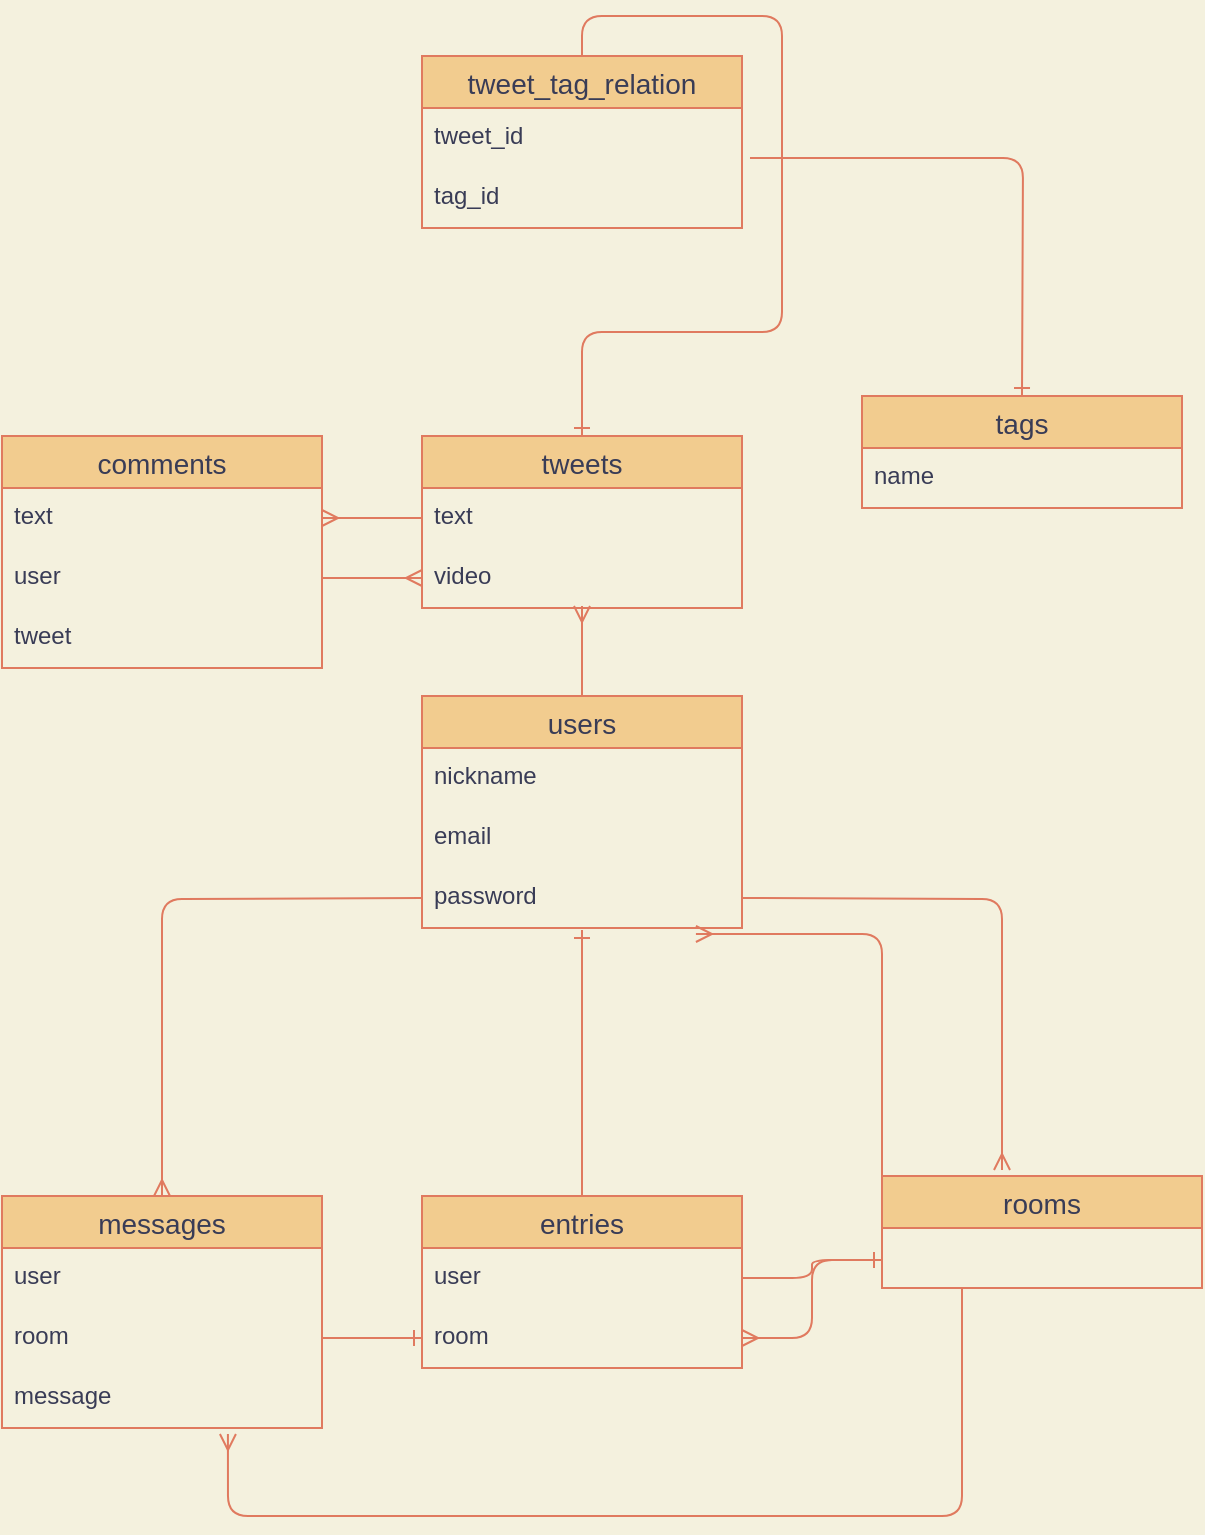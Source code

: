 <mxfile version="13.10.0" type="embed">
    <diagram id="ZV3z167ht5_2KyBXgpMY" name="ページ1">
        <mxGraphModel dx="189" dy="526" grid="1" gridSize="10" guides="1" tooltips="1" connect="1" arrows="1" fold="1" page="1" pageScale="1" pageWidth="827" pageHeight="1169" background="#F4F1DE" math="0" shadow="0">
            <root>
                <mxCell id="0"/>
                <mxCell id="1" parent="0"/>
                <mxCell id="67" style="edgeStyle=orthogonalEdgeStyle;curved=0;rounded=1;sketch=0;orthogonalLoop=1;jettySize=auto;html=1;exitX=0.5;exitY=0;exitDx=0;exitDy=0;entryX=0.5;entryY=0.967;entryDx=0;entryDy=0;entryPerimeter=0;strokeColor=#E07A5F;fillColor=#F2CC8F;fontColor=#393C56;endArrow=ERmany;endFill=0;labelBackgroundColor=#F4F1DE;" edge="1" parent="1" source="15" target="35">
                    <mxGeometry relative="1" as="geometry"/>
                </mxCell>
                <mxCell id="15" value="users" style="swimlane;fontStyle=0;childLayout=stackLayout;horizontal=1;startSize=26;horizontalStack=0;resizeParent=1;resizeParentMax=0;resizeLast=0;collapsible=1;marginBottom=0;align=center;fontSize=14;fillColor=#F2CC8F;strokeColor=#E07A5F;fontColor=#393C56;" parent="1" vertex="1">
                    <mxGeometry x="320" y="510" width="160" height="116" as="geometry"/>
                </mxCell>
                <mxCell id="16" value="nickname" style="text;strokeColor=none;fillColor=none;spacingLeft=4;spacingRight=4;overflow=hidden;rotatable=0;points=[[0,0.5],[1,0.5]];portConstraint=eastwest;fontSize=12;fontColor=#393C56;" parent="15" vertex="1">
                    <mxGeometry y="26" width="160" height="30" as="geometry"/>
                </mxCell>
                <mxCell id="17" value="email" style="text;strokeColor=none;fillColor=none;spacingLeft=4;spacingRight=4;overflow=hidden;rotatable=0;points=[[0,0.5],[1,0.5]];portConstraint=eastwest;fontSize=12;fontColor=#393C56;" parent="15" vertex="1">
                    <mxGeometry y="56" width="160" height="30" as="geometry"/>
                </mxCell>
                <mxCell id="18" value="password" style="text;strokeColor=none;fillColor=none;spacingLeft=4;spacingRight=4;overflow=hidden;rotatable=0;points=[[0,0.5],[1,0.5]];portConstraint=eastwest;fontSize=12;fontColor=#393C56;" parent="15" vertex="1">
                    <mxGeometry y="86" width="160" height="30" as="geometry"/>
                </mxCell>
                <mxCell id="33" value="tweets" style="swimlane;fontStyle=0;childLayout=stackLayout;horizontal=1;startSize=26;horizontalStack=0;resizeParent=1;resizeParentMax=0;resizeLast=0;collapsible=1;marginBottom=0;align=center;fontSize=14;fillColor=#F2CC8F;strokeColor=#E07A5F;fontColor=#393C56;" parent="1" vertex="1">
                    <mxGeometry x="320" y="380" width="160" height="86" as="geometry"/>
                </mxCell>
                <mxCell id="34" value="text" style="text;strokeColor=none;fillColor=none;spacingLeft=4;spacingRight=4;overflow=hidden;rotatable=0;points=[[0,0.5],[1,0.5]];portConstraint=eastwest;fontSize=12;fontColor=#393C56;" parent="33" vertex="1">
                    <mxGeometry y="26" width="160" height="30" as="geometry"/>
                </mxCell>
                <mxCell id="35" value="video" style="text;strokeColor=none;fillColor=none;spacingLeft=4;spacingRight=4;overflow=hidden;rotatable=0;points=[[0,0.5],[1,0.5]];portConstraint=eastwest;fontSize=12;fontColor=#393C56;" parent="33" vertex="1">
                    <mxGeometry y="56" width="160" height="30" as="geometry"/>
                </mxCell>
                <mxCell id="36" value="tags" style="swimlane;fontStyle=0;childLayout=stackLayout;horizontal=1;startSize=26;horizontalStack=0;resizeParent=1;resizeParentMax=0;resizeLast=0;collapsible=1;marginBottom=0;align=center;fontSize=14;fillColor=#F2CC8F;strokeColor=#E07A5F;fontColor=#393C56;" parent="1" vertex="1">
                    <mxGeometry x="540" y="360" width="160" height="56" as="geometry"/>
                </mxCell>
                <mxCell id="37" value="name" style="text;strokeColor=none;fillColor=none;spacingLeft=4;spacingRight=4;overflow=hidden;rotatable=0;points=[[0,0.5],[1,0.5]];portConstraint=eastwest;fontSize=12;fontColor=#393C56;" parent="36" vertex="1">
                    <mxGeometry y="26" width="160" height="30" as="geometry"/>
                </mxCell>
                <mxCell id="40" value="comments" style="swimlane;fontStyle=0;childLayout=stackLayout;horizontal=1;startSize=26;horizontalStack=0;resizeParent=1;resizeParentMax=0;resizeLast=0;collapsible=1;marginBottom=0;align=center;fontSize=14;fillColor=#F2CC8F;strokeColor=#E07A5F;fontColor=#393C56;" parent="1" vertex="1">
                    <mxGeometry x="110" y="380" width="160" height="116" as="geometry"/>
                </mxCell>
                <mxCell id="41" value="text" style="text;strokeColor=none;fillColor=none;spacingLeft=4;spacingRight=4;overflow=hidden;rotatable=0;points=[[0,0.5],[1,0.5]];portConstraint=eastwest;fontSize=12;fontColor=#393C56;" parent="40" vertex="1">
                    <mxGeometry y="26" width="160" height="30" as="geometry"/>
                </mxCell>
                <mxCell id="42" value="user" style="text;strokeColor=none;fillColor=none;spacingLeft=4;spacingRight=4;overflow=hidden;rotatable=0;points=[[0,0.5],[1,0.5]];portConstraint=eastwest;fontSize=12;fontColor=#393C56;" parent="40" vertex="1">
                    <mxGeometry y="56" width="160" height="30" as="geometry"/>
                </mxCell>
                <mxCell id="43" value="tweet" style="text;strokeColor=none;fillColor=none;spacingLeft=4;spacingRight=4;overflow=hidden;rotatable=0;points=[[0,0.5],[1,0.5]];portConstraint=eastwest;fontSize=12;fontColor=#393C56;" parent="40" vertex="1">
                    <mxGeometry y="86" width="160" height="30" as="geometry"/>
                </mxCell>
                <mxCell id="79" style="edgeStyle=orthogonalEdgeStyle;curved=0;rounded=1;sketch=0;orthogonalLoop=1;jettySize=auto;html=1;exitX=0;exitY=0.75;exitDx=0;exitDy=0;entryX=1;entryY=0.5;entryDx=0;entryDy=0;endArrow=ERmany;endFill=0;strokeColor=#E07A5F;fillColor=#F2CC8F;fontColor=#393C56;" edge="1" parent="1" source="45" target="51">
                    <mxGeometry relative="1" as="geometry"/>
                </mxCell>
                <mxCell id="81" style="edgeStyle=orthogonalEdgeStyle;curved=0;rounded=1;sketch=0;orthogonalLoop=1;jettySize=auto;html=1;exitX=0;exitY=0;exitDx=0;exitDy=0;entryX=0.856;entryY=1.1;entryDx=0;entryDy=0;entryPerimeter=0;endArrow=ERmany;endFill=0;strokeColor=#E07A5F;fillColor=#F2CC8F;fontColor=#393C56;" edge="1" parent="1" source="45" target="18">
                    <mxGeometry relative="1" as="geometry"/>
                </mxCell>
                <mxCell id="82" style="edgeStyle=orthogonalEdgeStyle;curved=0;rounded=1;sketch=0;orthogonalLoop=1;jettySize=auto;html=1;exitX=0.25;exitY=1;exitDx=0;exitDy=0;endArrow=ERmany;endFill=0;strokeColor=#E07A5F;fillColor=#F2CC8F;fontColor=#393C56;entryX=0.706;entryY=1.1;entryDx=0;entryDy=0;entryPerimeter=0;" edge="1" parent="1" source="45" target="56">
                    <mxGeometry relative="1" as="geometry">
                        <mxPoint x="530" y="920" as="targetPoint"/>
                        <Array as="points">
                            <mxPoint x="590" y="920"/>
                            <mxPoint x="223" y="920"/>
                        </Array>
                    </mxGeometry>
                </mxCell>
                <mxCell id="45" value="rooms" style="swimlane;fontStyle=0;childLayout=stackLayout;horizontal=1;startSize=26;horizontalStack=0;resizeParent=1;resizeParentMax=0;resizeLast=0;collapsible=1;marginBottom=0;align=center;fontSize=14;fillColor=#F2CC8F;strokeColor=#E07A5F;fontColor=#393C56;" parent="1" vertex="1">
                    <mxGeometry x="550" y="750" width="160" height="56" as="geometry"/>
                </mxCell>
                <mxCell id="59" style="edgeStyle=orthogonalEdgeStyle;rounded=0;orthogonalLoop=1;jettySize=auto;html=1;exitX=0.5;exitY=0;exitDx=0;exitDy=0;entryX=0.5;entryY=1.033;entryDx=0;entryDy=0;entryPerimeter=0;endArrow=ERone;endFill=0;strokeColor=#E07A5F;fontColor=#393C56;labelBackgroundColor=#F4F1DE;" parent="1" source="49" target="18" edge="1">
                    <mxGeometry relative="1" as="geometry"/>
                </mxCell>
                <mxCell id="49" value="entries" style="swimlane;fontStyle=0;childLayout=stackLayout;horizontal=1;startSize=26;horizontalStack=0;resizeParent=1;resizeParentMax=0;resizeLast=0;collapsible=1;marginBottom=0;align=center;fontSize=14;fillColor=#F2CC8F;strokeColor=#E07A5F;fontColor=#393C56;" parent="1" vertex="1">
                    <mxGeometry x="320" y="760" width="160" height="86" as="geometry"/>
                </mxCell>
                <mxCell id="50" value="user" style="text;strokeColor=none;fillColor=none;spacingLeft=4;spacingRight=4;overflow=hidden;rotatable=0;points=[[0,0.5],[1,0.5]];portConstraint=eastwest;fontSize=12;fontColor=#393C56;" parent="49" vertex="1">
                    <mxGeometry y="26" width="160" height="30" as="geometry"/>
                </mxCell>
                <mxCell id="51" value="room" style="text;strokeColor=none;fillColor=none;spacingLeft=4;spacingRight=4;overflow=hidden;rotatable=0;points=[[0,0.5],[1,0.5]];portConstraint=eastwest;fontSize=12;fontColor=#393C56;" parent="49" vertex="1">
                    <mxGeometry y="56" width="160" height="30" as="geometry"/>
                </mxCell>
                <mxCell id="53" value="messages" style="swimlane;fontStyle=0;childLayout=stackLayout;horizontal=1;startSize=26;horizontalStack=0;resizeParent=1;resizeParentMax=0;resizeLast=0;collapsible=1;marginBottom=0;align=center;fontSize=14;fillColor=#F2CC8F;strokeColor=#E07A5F;fontColor=#393C56;" parent="1" vertex="1">
                    <mxGeometry x="110" y="760" width="160" height="116" as="geometry"/>
                </mxCell>
                <mxCell id="54" value="user" style="text;strokeColor=none;fillColor=none;spacingLeft=4;spacingRight=4;overflow=hidden;rotatable=0;points=[[0,0.5],[1,0.5]];portConstraint=eastwest;fontSize=12;fontColor=#393C56;" parent="53" vertex="1">
                    <mxGeometry y="26" width="160" height="30" as="geometry"/>
                </mxCell>
                <mxCell id="55" value="room" style="text;strokeColor=none;fillColor=none;spacingLeft=4;spacingRight=4;overflow=hidden;rotatable=0;points=[[0,0.5],[1,0.5]];portConstraint=eastwest;fontSize=12;fontColor=#393C56;" parent="53" vertex="1">
                    <mxGeometry y="56" width="160" height="30" as="geometry"/>
                </mxCell>
                <mxCell id="56" value="message" style="text;strokeColor=none;fillColor=none;spacingLeft=4;spacingRight=4;overflow=hidden;rotatable=0;points=[[0,0.5],[1,0.5]];portConstraint=eastwest;fontSize=12;fontColor=#393C56;" parent="53" vertex="1">
                    <mxGeometry y="86" width="160" height="30" as="geometry"/>
                </mxCell>
                <mxCell id="68" style="edgeStyle=orthogonalEdgeStyle;curved=0;rounded=1;sketch=0;orthogonalLoop=1;jettySize=auto;html=1;exitX=1.025;exitY=0.833;exitDx=0;exitDy=0;endArrow=ERone;endFill=0;strokeColor=#E07A5F;fillColor=#F2CC8F;fontColor=#393C56;labelBackgroundColor=#F4F1DE;exitPerimeter=0;" edge="1" parent="1" source="70">
                    <mxGeometry relative="1" as="geometry">
                        <mxPoint x="570" y="210" as="sourcePoint"/>
                        <mxPoint x="620" y="360" as="targetPoint"/>
                    </mxGeometry>
                </mxCell>
                <mxCell id="73" style="edgeStyle=orthogonalEdgeStyle;curved=0;rounded=1;sketch=0;orthogonalLoop=1;jettySize=auto;html=1;exitX=0.5;exitY=0;exitDx=0;exitDy=0;entryX=0.5;entryY=0;entryDx=0;entryDy=0;strokeColor=#E07A5F;fillColor=#F2CC8F;fontColor=#393C56;endArrow=ERone;endFill=0;" edge="1" parent="1" source="69" target="33">
                    <mxGeometry relative="1" as="geometry"/>
                </mxCell>
                <mxCell id="69" value="tweet_tag_relation" style="swimlane;fontStyle=0;childLayout=stackLayout;horizontal=1;startSize=26;horizontalStack=0;resizeParent=1;resizeParentMax=0;resizeLast=0;collapsible=1;marginBottom=0;align=center;fontSize=14;rounded=0;sketch=0;strokeColor=#E07A5F;fillColor=#F2CC8F;fontColor=#393C56;" vertex="1" parent="1">
                    <mxGeometry x="320" y="190" width="160" height="86" as="geometry"/>
                </mxCell>
                <mxCell id="70" value="tweet_id" style="text;strokeColor=none;fillColor=none;spacingLeft=4;spacingRight=4;overflow=hidden;rotatable=0;points=[[0,0.5],[1,0.5]];portConstraint=eastwest;fontSize=12;fontColor=#393C56;" vertex="1" parent="69">
                    <mxGeometry y="26" width="160" height="30" as="geometry"/>
                </mxCell>
                <mxCell id="72" value="tag_id" style="text;strokeColor=none;fillColor=none;spacingLeft=4;spacingRight=4;overflow=hidden;rotatable=0;points=[[0,0.5],[1,0.5]];portConstraint=eastwest;fontSize=12;fontColor=#393C56;" vertex="1" parent="69">
                    <mxGeometry y="56" width="160" height="30" as="geometry"/>
                </mxCell>
                <mxCell id="74" style="edgeStyle=orthogonalEdgeStyle;curved=0;rounded=1;sketch=0;orthogonalLoop=1;jettySize=auto;html=1;exitX=1;exitY=0.5;exitDx=0;exitDy=0;entryX=0;entryY=0.5;entryDx=0;entryDy=0;endArrow=ERmany;endFill=0;strokeColor=#E07A5F;fillColor=#F2CC8F;fontColor=#393C56;" edge="1" parent="1" source="42" target="35">
                    <mxGeometry relative="1" as="geometry"/>
                </mxCell>
                <mxCell id="75" style="edgeStyle=orthogonalEdgeStyle;curved=0;rounded=1;sketch=0;orthogonalLoop=1;jettySize=auto;html=1;exitX=0;exitY=0.5;exitDx=0;exitDy=0;entryX=1;entryY=0.5;entryDx=0;entryDy=0;endArrow=ERmany;endFill=0;strokeColor=#E07A5F;fillColor=#F2CC8F;fontColor=#393C56;" edge="1" parent="1" source="34" target="41">
                    <mxGeometry relative="1" as="geometry"/>
                </mxCell>
                <mxCell id="76" style="edgeStyle=orthogonalEdgeStyle;curved=0;rounded=1;sketch=0;orthogonalLoop=1;jettySize=auto;html=1;exitX=1;exitY=0.5;exitDx=0;exitDy=0;endArrow=ERmany;endFill=0;strokeColor=#E07A5F;fillColor=#F2CC8F;fontColor=#393C56;entryX=0.375;entryY=-0.054;entryDx=0;entryDy=0;entryPerimeter=0;" edge="1" parent="1" target="45">
                    <mxGeometry relative="1" as="geometry">
                        <mxPoint x="610" y="750" as="targetPoint"/>
                        <mxPoint x="480" y="611" as="sourcePoint"/>
                    </mxGeometry>
                </mxCell>
                <mxCell id="77" style="edgeStyle=orthogonalEdgeStyle;curved=0;rounded=1;sketch=0;orthogonalLoop=1;jettySize=auto;html=1;exitX=0;exitY=0.5;exitDx=0;exitDy=0;entryX=0.5;entryY=0;entryDx=0;entryDy=0;endArrow=ERmany;endFill=0;strokeColor=#E07A5F;fillColor=#F2CC8F;fontColor=#393C56;" edge="1" parent="1" target="53">
                    <mxGeometry relative="1" as="geometry">
                        <mxPoint x="320" y="611" as="sourcePoint"/>
                    </mxGeometry>
                </mxCell>
                <mxCell id="78" style="edgeStyle=orthogonalEdgeStyle;curved=0;rounded=1;sketch=0;orthogonalLoop=1;jettySize=auto;html=1;exitX=1;exitY=0.5;exitDx=0;exitDy=0;entryX=0;entryY=0.75;entryDx=0;entryDy=0;endArrow=ERone;endFill=0;strokeColor=#E07A5F;fillColor=#F2CC8F;fontColor=#393C56;" edge="1" parent="1" source="50" target="45">
                    <mxGeometry relative="1" as="geometry"/>
                </mxCell>
                <mxCell id="80" style="edgeStyle=orthogonalEdgeStyle;curved=0;rounded=1;sketch=0;orthogonalLoop=1;jettySize=auto;html=1;exitX=1;exitY=0.5;exitDx=0;exitDy=0;entryX=0;entryY=0.5;entryDx=0;entryDy=0;endArrow=ERone;endFill=0;strokeColor=#E07A5F;fillColor=#F2CC8F;fontColor=#393C56;" edge="1" parent="1" source="55" target="51">
                    <mxGeometry relative="1" as="geometry"/>
                </mxCell>
            </root>
        </mxGraphModel>
    </diagram>
</mxfile>